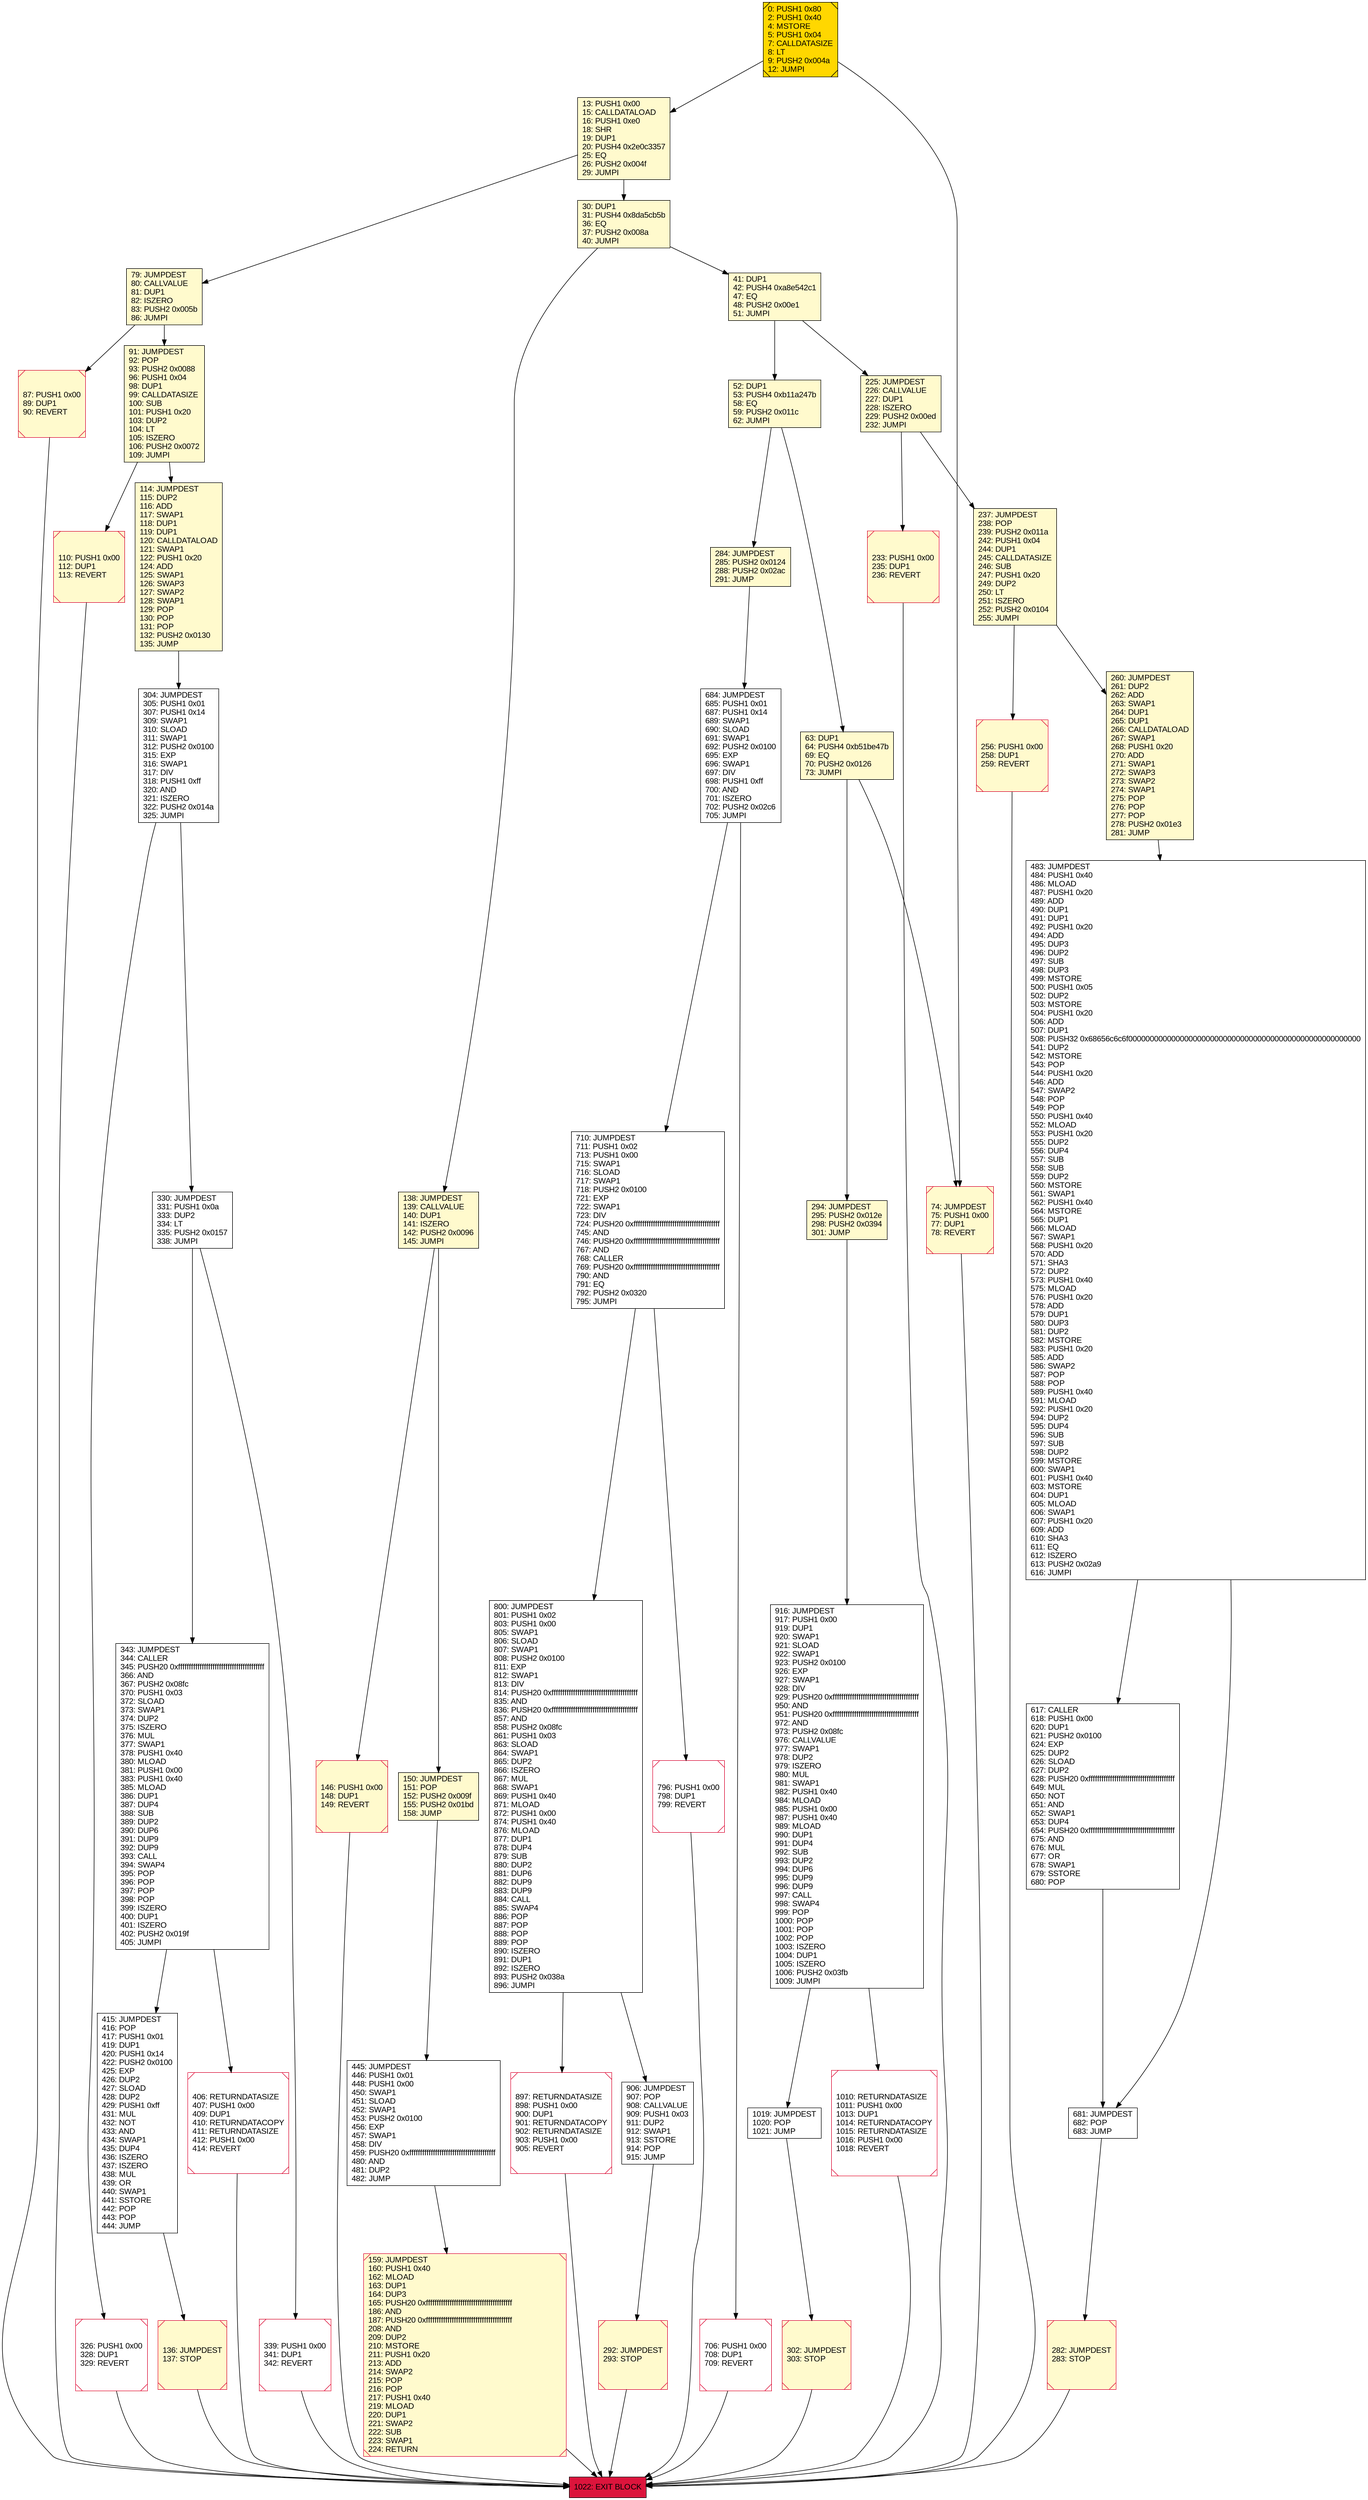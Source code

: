 digraph G {
bgcolor=transparent rankdir=UD;
node [shape=box style=filled color=black fillcolor=white fontname=arial fontcolor=black];
800 [label="800: JUMPDEST\l801: PUSH1 0x02\l803: PUSH1 0x00\l805: SWAP1\l806: SLOAD\l807: SWAP1\l808: PUSH2 0x0100\l811: EXP\l812: SWAP1\l813: DIV\l814: PUSH20 0xffffffffffffffffffffffffffffffffffffffff\l835: AND\l836: PUSH20 0xffffffffffffffffffffffffffffffffffffffff\l857: AND\l858: PUSH2 0x08fc\l861: PUSH1 0x03\l863: SLOAD\l864: SWAP1\l865: DUP2\l866: ISZERO\l867: MUL\l868: SWAP1\l869: PUSH1 0x40\l871: MLOAD\l872: PUSH1 0x00\l874: PUSH1 0x40\l876: MLOAD\l877: DUP1\l878: DUP4\l879: SUB\l880: DUP2\l881: DUP6\l882: DUP9\l883: DUP9\l884: CALL\l885: SWAP4\l886: POP\l887: POP\l888: POP\l889: POP\l890: ISZERO\l891: DUP1\l892: ISZERO\l893: PUSH2 0x038a\l896: JUMPI\l" ];
52 [label="52: DUP1\l53: PUSH4 0xb11a247b\l58: EQ\l59: PUSH2 0x011c\l62: JUMPI\l" fillcolor=lemonchiffon ];
343 [label="343: JUMPDEST\l344: CALLER\l345: PUSH20 0xffffffffffffffffffffffffffffffffffffffff\l366: AND\l367: PUSH2 0x08fc\l370: PUSH1 0x03\l372: SLOAD\l373: SWAP1\l374: DUP2\l375: ISZERO\l376: MUL\l377: SWAP1\l378: PUSH1 0x40\l380: MLOAD\l381: PUSH1 0x00\l383: PUSH1 0x40\l385: MLOAD\l386: DUP1\l387: DUP4\l388: SUB\l389: DUP2\l390: DUP6\l391: DUP9\l392: DUP9\l393: CALL\l394: SWAP4\l395: POP\l396: POP\l397: POP\l398: POP\l399: ISZERO\l400: DUP1\l401: ISZERO\l402: PUSH2 0x019f\l405: JUMPI\l" ];
406 [label="406: RETURNDATASIZE\l407: PUSH1 0x00\l409: DUP1\l410: RETURNDATACOPY\l411: RETURNDATASIZE\l412: PUSH1 0x00\l414: REVERT\l" shape=Msquare color=crimson ];
294 [label="294: JUMPDEST\l295: PUSH2 0x012e\l298: PUSH2 0x0394\l301: JUMP\l" fillcolor=lemonchiffon ];
150 [label="150: JUMPDEST\l151: POP\l152: PUSH2 0x009f\l155: PUSH2 0x01bd\l158: JUMP\l" fillcolor=lemonchiffon ];
282 [label="282: JUMPDEST\l283: STOP\l" fillcolor=lemonchiffon shape=Msquare color=crimson ];
681 [label="681: JUMPDEST\l682: POP\l683: JUMP\l" ];
63 [label="63: DUP1\l64: PUSH4 0xb51be47b\l69: EQ\l70: PUSH2 0x0126\l73: JUMPI\l" fillcolor=lemonchiffon ];
897 [label="897: RETURNDATASIZE\l898: PUSH1 0x00\l900: DUP1\l901: RETURNDATACOPY\l902: RETURNDATASIZE\l903: PUSH1 0x00\l905: REVERT\l" shape=Msquare color=crimson ];
13 [label="13: PUSH1 0x00\l15: CALLDATALOAD\l16: PUSH1 0xe0\l18: SHR\l19: DUP1\l20: PUSH4 0x2e0c3357\l25: EQ\l26: PUSH2 0x004f\l29: JUMPI\l" fillcolor=lemonchiffon ];
136 [label="136: JUMPDEST\l137: STOP\l" fillcolor=lemonchiffon shape=Msquare color=crimson ];
710 [label="710: JUMPDEST\l711: PUSH1 0x02\l713: PUSH1 0x00\l715: SWAP1\l716: SLOAD\l717: SWAP1\l718: PUSH2 0x0100\l721: EXP\l722: SWAP1\l723: DIV\l724: PUSH20 0xffffffffffffffffffffffffffffffffffffffff\l745: AND\l746: PUSH20 0xffffffffffffffffffffffffffffffffffffffff\l767: AND\l768: CALLER\l769: PUSH20 0xffffffffffffffffffffffffffffffffffffffff\l790: AND\l791: EQ\l792: PUSH2 0x0320\l795: JUMPI\l" ];
445 [label="445: JUMPDEST\l446: PUSH1 0x01\l448: PUSH1 0x00\l450: SWAP1\l451: SLOAD\l452: SWAP1\l453: PUSH2 0x0100\l456: EXP\l457: SWAP1\l458: DIV\l459: PUSH20 0xffffffffffffffffffffffffffffffffffffffff\l480: AND\l481: DUP2\l482: JUMP\l" ];
256 [label="256: PUSH1 0x00\l258: DUP1\l259: REVERT\l" fillcolor=lemonchiffon shape=Msquare color=crimson ];
138 [label="138: JUMPDEST\l139: CALLVALUE\l140: DUP1\l141: ISZERO\l142: PUSH2 0x0096\l145: JUMPI\l" fillcolor=lemonchiffon ];
225 [label="225: JUMPDEST\l226: CALLVALUE\l227: DUP1\l228: ISZERO\l229: PUSH2 0x00ed\l232: JUMPI\l" fillcolor=lemonchiffon ];
114 [label="114: JUMPDEST\l115: DUP2\l116: ADD\l117: SWAP1\l118: DUP1\l119: DUP1\l120: CALLDATALOAD\l121: SWAP1\l122: PUSH1 0x20\l124: ADD\l125: SWAP1\l126: SWAP3\l127: SWAP2\l128: SWAP1\l129: POP\l130: POP\l131: POP\l132: PUSH2 0x0130\l135: JUMP\l" fillcolor=lemonchiffon ];
483 [label="483: JUMPDEST\l484: PUSH1 0x40\l486: MLOAD\l487: PUSH1 0x20\l489: ADD\l490: DUP1\l491: DUP1\l492: PUSH1 0x20\l494: ADD\l495: DUP3\l496: DUP2\l497: SUB\l498: DUP3\l499: MSTORE\l500: PUSH1 0x05\l502: DUP2\l503: MSTORE\l504: PUSH1 0x20\l506: ADD\l507: DUP1\l508: PUSH32 0x68656c6c6f000000000000000000000000000000000000000000000000000000\l541: DUP2\l542: MSTORE\l543: POP\l544: PUSH1 0x20\l546: ADD\l547: SWAP2\l548: POP\l549: POP\l550: PUSH1 0x40\l552: MLOAD\l553: PUSH1 0x20\l555: DUP2\l556: DUP4\l557: SUB\l558: SUB\l559: DUP2\l560: MSTORE\l561: SWAP1\l562: PUSH1 0x40\l564: MSTORE\l565: DUP1\l566: MLOAD\l567: SWAP1\l568: PUSH1 0x20\l570: ADD\l571: SHA3\l572: DUP2\l573: PUSH1 0x40\l575: MLOAD\l576: PUSH1 0x20\l578: ADD\l579: DUP1\l580: DUP3\l581: DUP2\l582: MSTORE\l583: PUSH1 0x20\l585: ADD\l586: SWAP2\l587: POP\l588: POP\l589: PUSH1 0x40\l591: MLOAD\l592: PUSH1 0x20\l594: DUP2\l595: DUP4\l596: SUB\l597: SUB\l598: DUP2\l599: MSTORE\l600: SWAP1\l601: PUSH1 0x40\l603: MSTORE\l604: DUP1\l605: MLOAD\l606: SWAP1\l607: PUSH1 0x20\l609: ADD\l610: SHA3\l611: EQ\l612: ISZERO\l613: PUSH2 0x02a9\l616: JUMPI\l" ];
292 [label="292: JUMPDEST\l293: STOP\l" fillcolor=lemonchiffon shape=Msquare color=crimson ];
146 [label="146: PUSH1 0x00\l148: DUP1\l149: REVERT\l" fillcolor=lemonchiffon shape=Msquare color=crimson ];
330 [label="330: JUMPDEST\l331: PUSH1 0x0a\l333: DUP2\l334: LT\l335: PUSH2 0x0157\l338: JUMPI\l" ];
684 [label="684: JUMPDEST\l685: PUSH1 0x01\l687: PUSH1 0x14\l689: SWAP1\l690: SLOAD\l691: SWAP1\l692: PUSH2 0x0100\l695: EXP\l696: SWAP1\l697: DIV\l698: PUSH1 0xff\l700: AND\l701: ISZERO\l702: PUSH2 0x02c6\l705: JUMPI\l" ];
906 [label="906: JUMPDEST\l907: POP\l908: CALLVALUE\l909: PUSH1 0x03\l911: DUP2\l912: SWAP1\l913: SSTORE\l914: POP\l915: JUMP\l" ];
302 [label="302: JUMPDEST\l303: STOP\l" fillcolor=lemonchiffon shape=Msquare color=crimson ];
796 [label="796: PUSH1 0x00\l798: DUP1\l799: REVERT\l" shape=Msquare color=crimson ];
233 [label="233: PUSH1 0x00\l235: DUP1\l236: REVERT\l" fillcolor=lemonchiffon shape=Msquare color=crimson ];
304 [label="304: JUMPDEST\l305: PUSH1 0x01\l307: PUSH1 0x14\l309: SWAP1\l310: SLOAD\l311: SWAP1\l312: PUSH2 0x0100\l315: EXP\l316: SWAP1\l317: DIV\l318: PUSH1 0xff\l320: AND\l321: ISZERO\l322: PUSH2 0x014a\l325: JUMPI\l" ];
159 [label="159: JUMPDEST\l160: PUSH1 0x40\l162: MLOAD\l163: DUP1\l164: DUP3\l165: PUSH20 0xffffffffffffffffffffffffffffffffffffffff\l186: AND\l187: PUSH20 0xffffffffffffffffffffffffffffffffffffffff\l208: AND\l209: DUP2\l210: MSTORE\l211: PUSH1 0x20\l213: ADD\l214: SWAP2\l215: POP\l216: POP\l217: PUSH1 0x40\l219: MLOAD\l220: DUP1\l221: SWAP2\l222: SUB\l223: SWAP1\l224: RETURN\l" fillcolor=lemonchiffon shape=Msquare color=crimson ];
74 [label="74: JUMPDEST\l75: PUSH1 0x00\l77: DUP1\l78: REVERT\l" fillcolor=lemonchiffon shape=Msquare color=crimson ];
110 [label="110: PUSH1 0x00\l112: DUP1\l113: REVERT\l" fillcolor=lemonchiffon shape=Msquare color=crimson ];
41 [label="41: DUP1\l42: PUSH4 0xa8e542c1\l47: EQ\l48: PUSH2 0x00e1\l51: JUMPI\l" fillcolor=lemonchiffon ];
79 [label="79: JUMPDEST\l80: CALLVALUE\l81: DUP1\l82: ISZERO\l83: PUSH2 0x005b\l86: JUMPI\l" fillcolor=lemonchiffon ];
30 [label="30: DUP1\l31: PUSH4 0x8da5cb5b\l36: EQ\l37: PUSH2 0x008a\l40: JUMPI\l" fillcolor=lemonchiffon ];
1019 [label="1019: JUMPDEST\l1020: POP\l1021: JUMP\l" ];
284 [label="284: JUMPDEST\l285: PUSH2 0x0124\l288: PUSH2 0x02ac\l291: JUMP\l" fillcolor=lemonchiffon ];
916 [label="916: JUMPDEST\l917: PUSH1 0x00\l919: DUP1\l920: SWAP1\l921: SLOAD\l922: SWAP1\l923: PUSH2 0x0100\l926: EXP\l927: SWAP1\l928: DIV\l929: PUSH20 0xffffffffffffffffffffffffffffffffffffffff\l950: AND\l951: PUSH20 0xffffffffffffffffffffffffffffffffffffffff\l972: AND\l973: PUSH2 0x08fc\l976: CALLVALUE\l977: SWAP1\l978: DUP2\l979: ISZERO\l980: MUL\l981: SWAP1\l982: PUSH1 0x40\l984: MLOAD\l985: PUSH1 0x00\l987: PUSH1 0x40\l989: MLOAD\l990: DUP1\l991: DUP4\l992: SUB\l993: DUP2\l994: DUP6\l995: DUP9\l996: DUP9\l997: CALL\l998: SWAP4\l999: POP\l1000: POP\l1001: POP\l1002: POP\l1003: ISZERO\l1004: DUP1\l1005: ISZERO\l1006: PUSH2 0x03fb\l1009: JUMPI\l" ];
415 [label="415: JUMPDEST\l416: POP\l417: PUSH1 0x01\l419: DUP1\l420: PUSH1 0x14\l422: PUSH2 0x0100\l425: EXP\l426: DUP2\l427: SLOAD\l428: DUP2\l429: PUSH1 0xff\l431: MUL\l432: NOT\l433: AND\l434: SWAP1\l435: DUP4\l436: ISZERO\l437: ISZERO\l438: MUL\l439: OR\l440: SWAP1\l441: SSTORE\l442: POP\l443: POP\l444: JUMP\l" ];
706 [label="706: PUSH1 0x00\l708: DUP1\l709: REVERT\l" shape=Msquare color=crimson ];
617 [label="617: CALLER\l618: PUSH1 0x00\l620: DUP1\l621: PUSH2 0x0100\l624: EXP\l625: DUP2\l626: SLOAD\l627: DUP2\l628: PUSH20 0xffffffffffffffffffffffffffffffffffffffff\l649: MUL\l650: NOT\l651: AND\l652: SWAP1\l653: DUP4\l654: PUSH20 0xffffffffffffffffffffffffffffffffffffffff\l675: AND\l676: MUL\l677: OR\l678: SWAP1\l679: SSTORE\l680: POP\l" ];
326 [label="326: PUSH1 0x00\l328: DUP1\l329: REVERT\l" shape=Msquare color=crimson ];
1010 [label="1010: RETURNDATASIZE\l1011: PUSH1 0x00\l1013: DUP1\l1014: RETURNDATACOPY\l1015: RETURNDATASIZE\l1016: PUSH1 0x00\l1018: REVERT\l" shape=Msquare color=crimson ];
237 [label="237: JUMPDEST\l238: POP\l239: PUSH2 0x011a\l242: PUSH1 0x04\l244: DUP1\l245: CALLDATASIZE\l246: SUB\l247: PUSH1 0x20\l249: DUP2\l250: LT\l251: ISZERO\l252: PUSH2 0x0104\l255: JUMPI\l" fillcolor=lemonchiffon ];
91 [label="91: JUMPDEST\l92: POP\l93: PUSH2 0x0088\l96: PUSH1 0x04\l98: DUP1\l99: CALLDATASIZE\l100: SUB\l101: PUSH1 0x20\l103: DUP2\l104: LT\l105: ISZERO\l106: PUSH2 0x0072\l109: JUMPI\l" fillcolor=lemonchiffon ];
339 [label="339: PUSH1 0x00\l341: DUP1\l342: REVERT\l" shape=Msquare color=crimson ];
260 [label="260: JUMPDEST\l261: DUP2\l262: ADD\l263: SWAP1\l264: DUP1\l265: DUP1\l266: CALLDATALOAD\l267: SWAP1\l268: PUSH1 0x20\l270: ADD\l271: SWAP1\l272: SWAP3\l273: SWAP2\l274: SWAP1\l275: POP\l276: POP\l277: POP\l278: PUSH2 0x01e3\l281: JUMP\l" fillcolor=lemonchiffon ];
87 [label="87: PUSH1 0x00\l89: DUP1\l90: REVERT\l" fillcolor=lemonchiffon shape=Msquare color=crimson ];
0 [label="0: PUSH1 0x80\l2: PUSH1 0x40\l4: MSTORE\l5: PUSH1 0x04\l7: CALLDATASIZE\l8: LT\l9: PUSH2 0x004a\l12: JUMPI\l" fillcolor=lemonchiffon shape=Msquare fillcolor=gold ];
1022 [label="1022: EXIT BLOCK\l" fillcolor=crimson ];
681 -> 282;
343 -> 406;
916 -> 1019;
906 -> 292;
87 -> 1022;
30 -> 41;
339 -> 1022;
138 -> 146;
800 -> 897;
52 -> 63;
63 -> 294;
710 -> 800;
1010 -> 1022;
326 -> 1022;
237 -> 260;
706 -> 1022;
91 -> 110;
79 -> 87;
710 -> 796;
684 -> 710;
304 -> 326;
138 -> 150;
150 -> 445;
74 -> 1022;
110 -> 1022;
159 -> 1022;
233 -> 1022;
916 -> 1010;
0 -> 74;
79 -> 91;
483 -> 681;
800 -> 906;
330 -> 343;
13 -> 30;
330 -> 339;
91 -> 114;
796 -> 1022;
260 -> 483;
302 -> 1022;
13 -> 79;
225 -> 237;
146 -> 1022;
292 -> 1022;
237 -> 256;
294 -> 916;
52 -> 284;
684 -> 706;
63 -> 74;
483 -> 617;
41 -> 52;
256 -> 1022;
136 -> 1022;
897 -> 1022;
1019 -> 302;
114 -> 304;
284 -> 684;
617 -> 681;
0 -> 13;
225 -> 233;
445 -> 159;
343 -> 415;
282 -> 1022;
41 -> 225;
406 -> 1022;
304 -> 330;
30 -> 138;
415 -> 136;
}